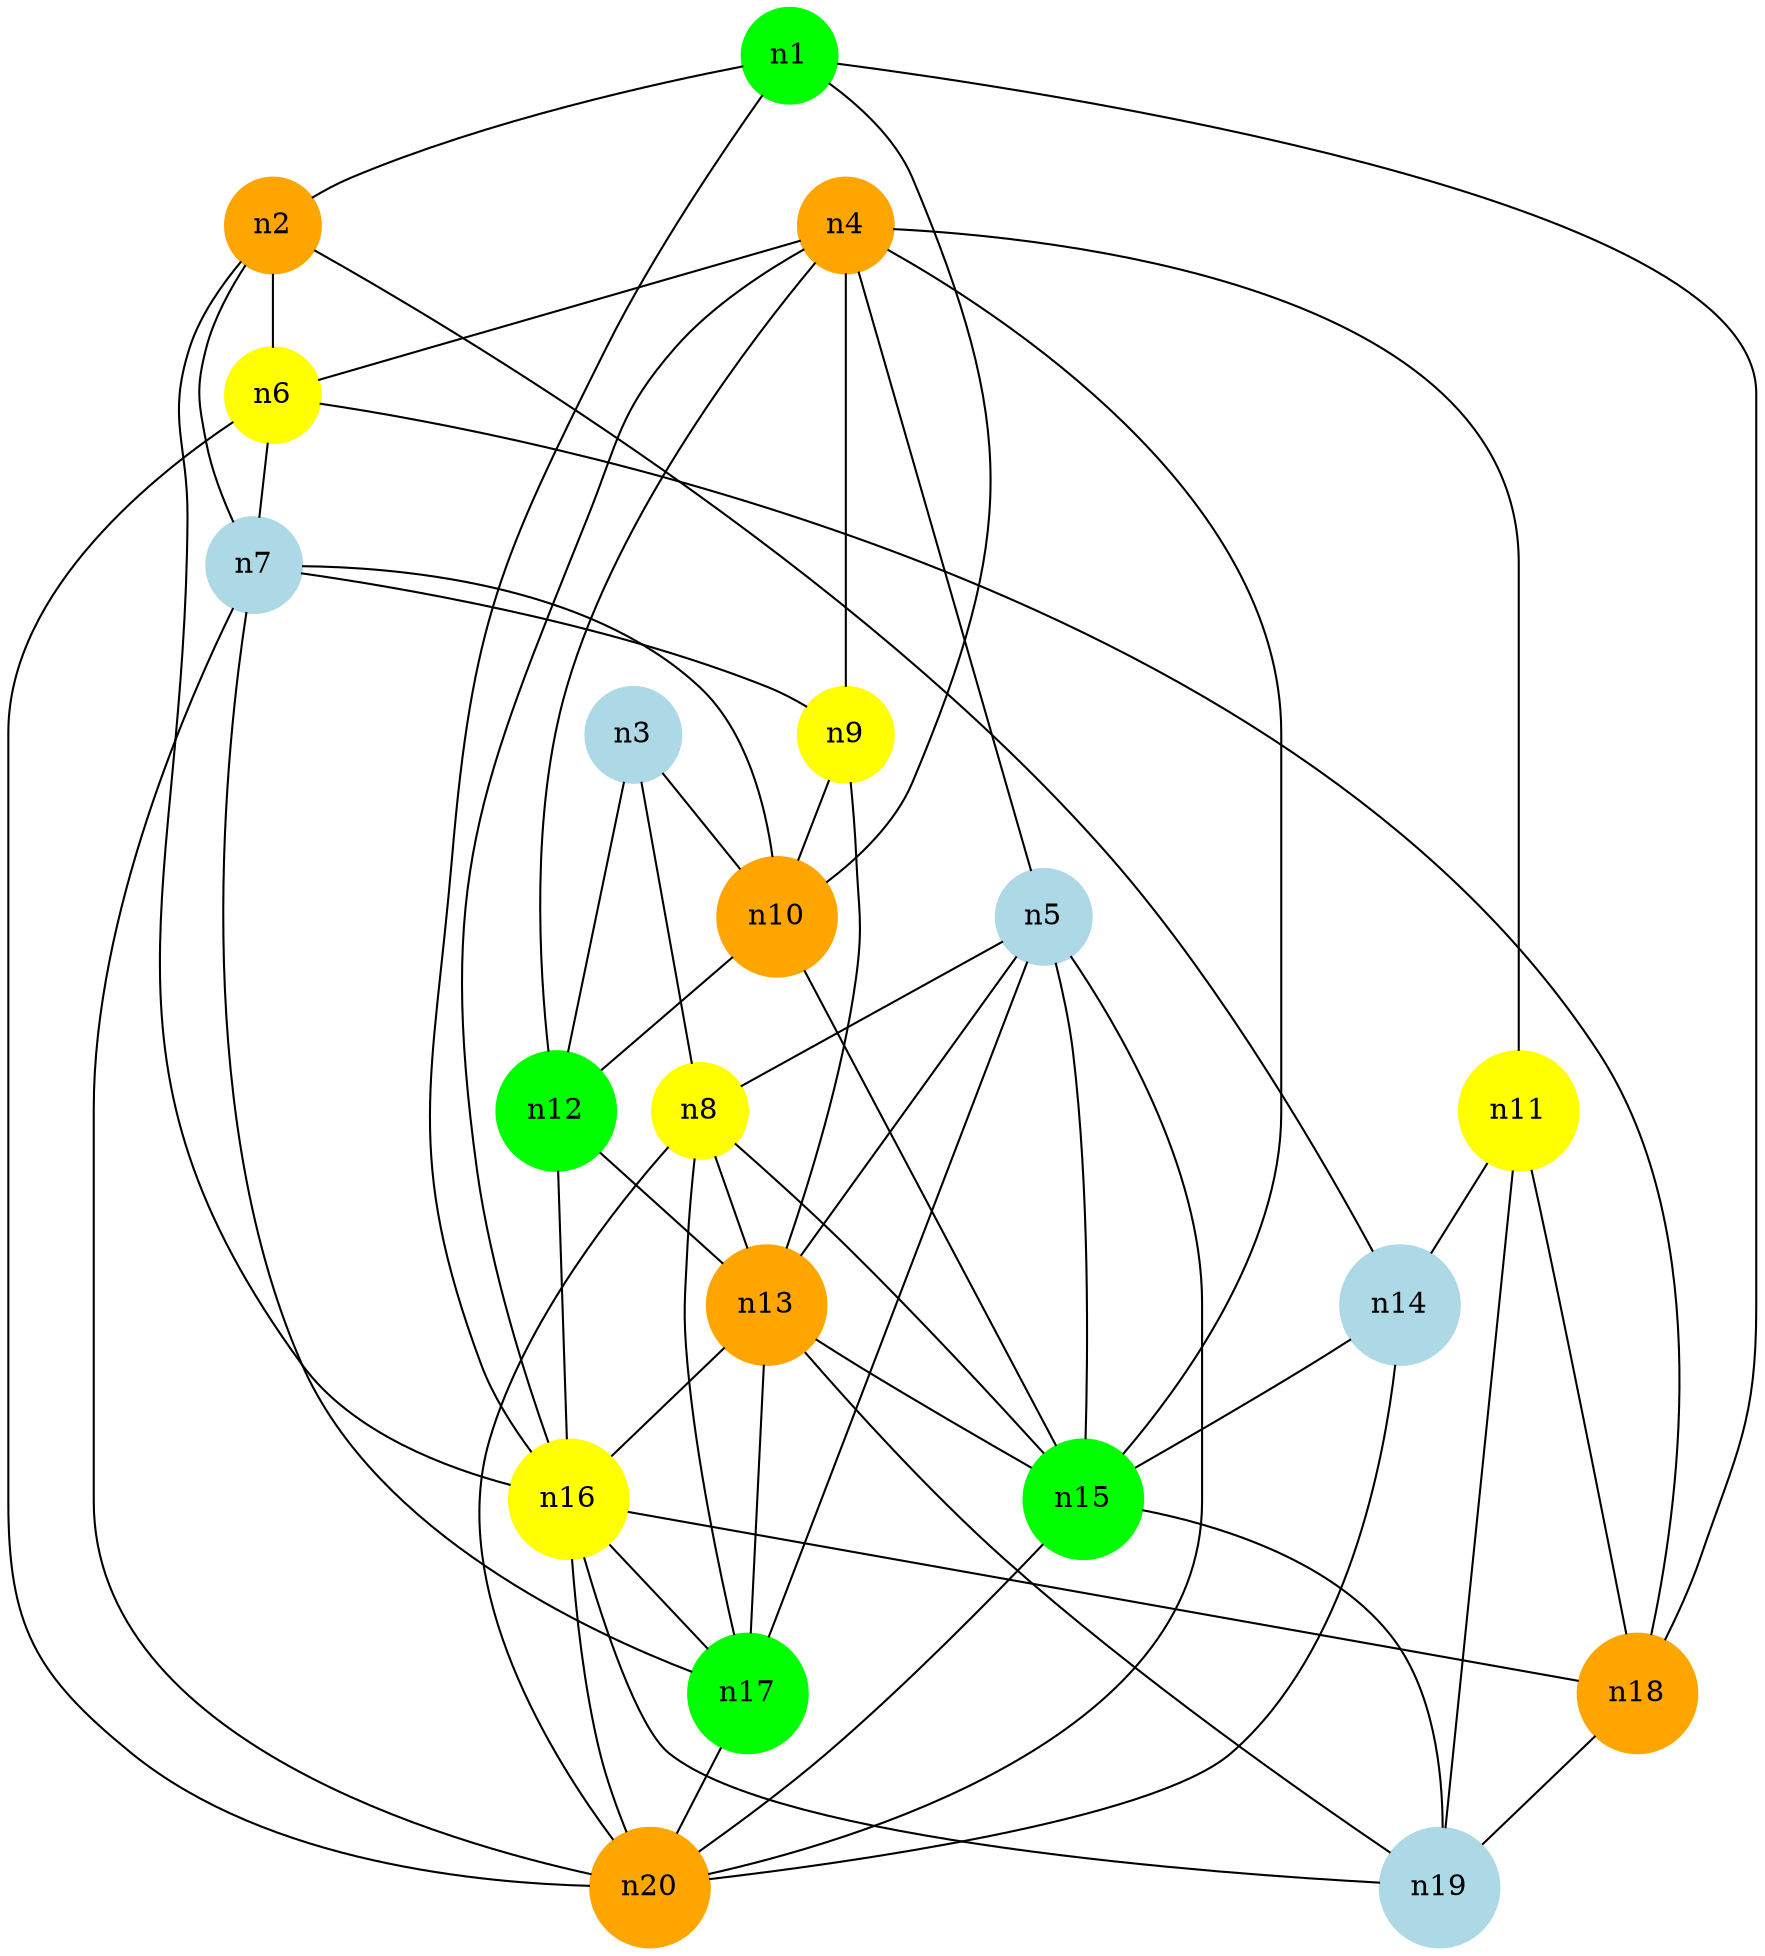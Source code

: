 graph neato{
node [shape=circle,style=filled,color=orange] n2 n4 n10 n13 n18 n20
node [shape=circle,style=filled,color=lightblue] n3 n5 n7 n14 n19
node [shape=circle,style=filled,color=yellow] n6 n8 n9 n11 n16
node [shape=circle,style=filled,color=green] n1 n12 n15 n17
edge [color=black]
n1--n2
n1--n10
n1--n16
n1--n18
n2--n6
n2--n7
n2--n14
n2--n16
n3--n8
n3--n10
n3--n12
n4--n5
n4--n6
n4--n9
n4--n11
n4--n12
n4--n15
n4--n16
n5--n8
n5--n13
n5--n15
n5--n17
n5--n20
n6--n7
n6--n18
n6--n20
n7--n9
n7--n10
n7--n17
n7--n20
n8--n13
n8--n15
n8--n17
n8--n20
n9--n10
n9--n13
n10--n12
n10--n15
n11--n14
n11--n18
n11--n19
n12--n13
n12--n16
n13--n15
n13--n16
n13--n17
n13--n19
n14--n15
n14--n20
n15--n19
n15--n20
n16--n17
n16--n18
n16--n19
n16--n20
n17--n20
n18--n19
}
